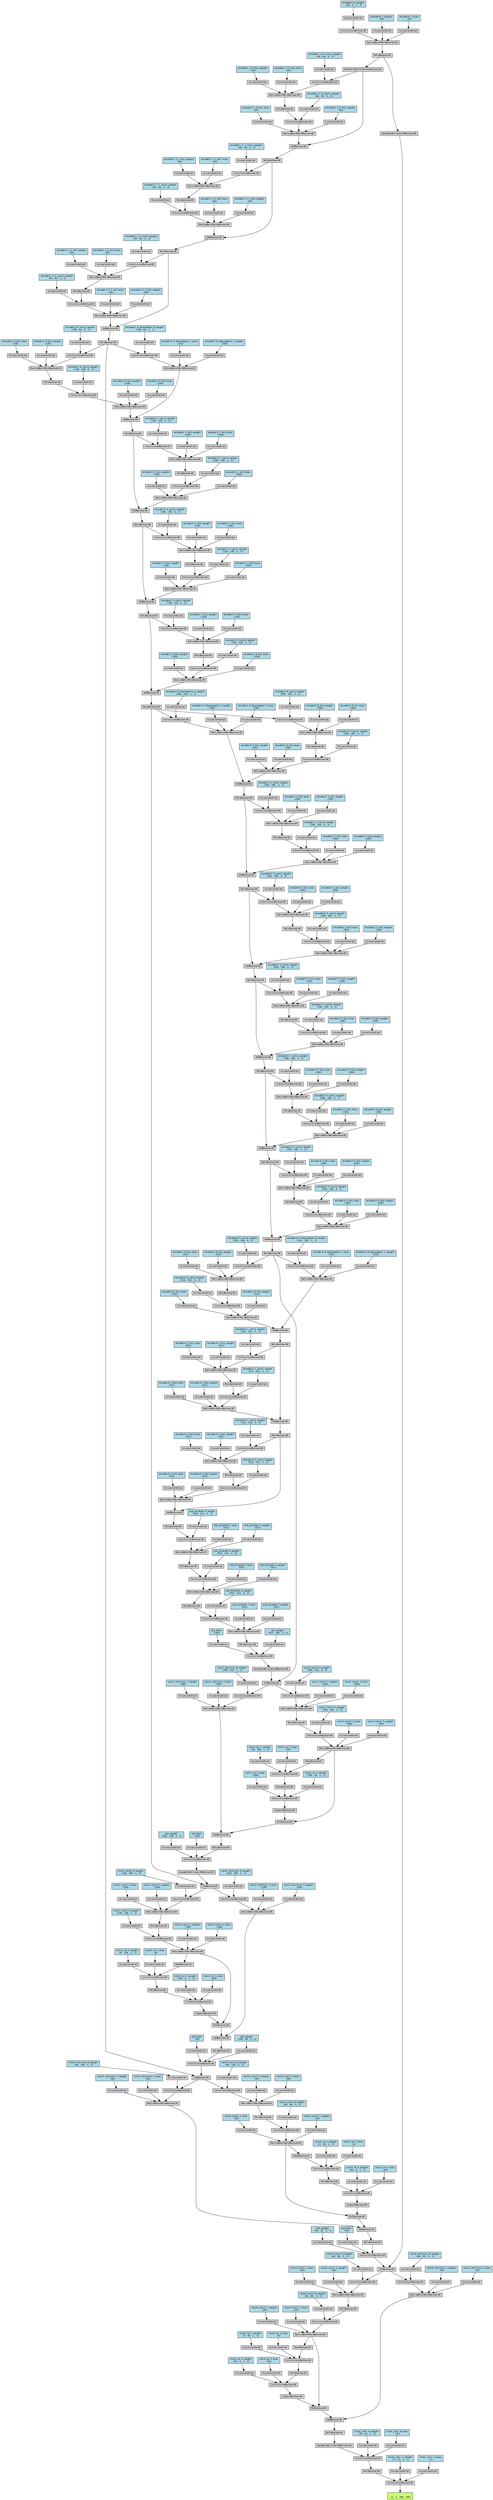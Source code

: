 digraph {
	graph [size="174.75,174.75"]
	node [align=left fontname=monospace fontsize=10 height=0.2 ranksep=0.1 shape=box style=filled]
	1708031336160 [label="
 (1, 1, 200, 200)" fillcolor=darkolivegreen1]
	1708031319616 [label=ConvolutionBackward0]
	1708031319136 -> 1708031319616
	1708031319136 [label=ReluBackward0]
	1708031319184 -> 1708031319136
	1708031319184 [label=ConvolutionBackward0]
	1708031318560 -> 1708031319184
	1708031318560 [label=UpsampleBilinear2DBackward0]
	1708031318272 -> 1708031318560
	1708031318272 [label=ReluBackward0]
	1708031318080 -> 1708031318272
	1708031318080 [label=AddBackward0]
	1708031317888 -> 1708031318080
	1708031317888 [label=MulBackward0]
	1708031317552 -> 1708031317888
	1708031317552 [label=NativeBatchNormBackward0]
	1708031317408 -> 1708031317552
	1708031317408 [label=ConvolutionBackward0]
	1708031317024 -> 1708031317408
	1708031317024 [label=ReluBackward0]
	1708031316688 -> 1708031317024
	1708031316688 [label=NativeBatchNormBackward0]
	1708031316592 -> 1708031316688
	1708031316592 [label=ConvolutionBackward0]
	1708031316208 -> 1708031316592
	1708031316208 [label=CatBackward0]
	1708031315968 -> 1708031316208
	1708031315968 [label=ConvolutionBackward0]
	1708031315728 -> 1708031315968
	1708031315728 [label=ReluBackward0]
	1708031315344 -> 1708031315728
	1708031315344 [label=AddBackward0]
	1708031315152 -> 1708031315344
	1708031315152 [label=MulBackward0]
	1708031314912 -> 1708031315152
	1708031314912 [label=NativeBatchNormBackward0]
	1708031314672 -> 1708031314912
	1708031314672 [label=ConvolutionBackward0]
	1708031314288 -> 1708031314672
	1708031314288 [label=ReluBackward0]
	1708031314048 -> 1708031314288
	1708031314048 [label=NativeBatchNormBackward0]
	1708031313952 -> 1708031314048
	1708031313952 [label=ConvolutionBackward0]
	1708031313568 -> 1708031313952
	1708031313568 [label=CatBackward0]
	1708031313232 -> 1708031313568
	1708031313232 [label=ConvolutionBackward0]
	1708031312992 -> 1708031313232
	1708031312992 [label=ReluBackward0]
	1708031312272 -> 1708031312992
	1708031312272 [label=AddBackward0]
	1708031132816 -> 1708031312272
	1708031132816 [label=MulBackward0]
	1708031133056 -> 1708031132816
	1708031133056 [label=NativeBatchNormBackward0]
	1708031135456 -> 1708031133056
	1708031135456 [label=ConvolutionBackward0]
	1708031135264 -> 1708031135456
	1708031135264 [label=ReluBackward0]
	1708031147648 -> 1708031135264
	1708031147648 [label=NativeBatchNormBackward0]
	1708031147072 -> 1708031147648
	1708031147072 [label=ConvolutionBackward0]
	1708031146112 -> 1708031147072
	1708031146112 [label=CatBackward0]
	1708031144768 -> 1708031146112
	1708031144768 [label=UpsampleBilinear2DBackward0]
	1708031144096 -> 1708031144768
	1708031144096 [label=ConvolutionBackward0]
	1708031143520 -> 1708031144096
	1708031143520 [label=ReluBackward0]
	1708031142224 -> 1708031143520
	1708031142224 [label=AddBackward0]
	1708031141600 -> 1708031142224
	1708031141600 [label=MulBackward0]
	1708031140784 -> 1708031141600
	1708031140784 [label=NativeBatchNormBackward0]
	1708031140304 -> 1708031140784
	1708031140304 [label=ConvolutionBackward0]
	1708031139488 -> 1708031140304
	1708031139488 [label=ReluBackward0]
	1708031139152 -> 1708031139488
	1708031139152 [label=NativeBatchNormBackward0]
	1708031138816 -> 1708031139152
	1708031138816 [label=ConvolutionBackward0]
	1708031138192 -> 1708031138816
	1708031138192 [label=CatBackward0]
	1708031137616 -> 1708031138192
	1708031137616 [label=UpsampleBilinear2DBackward0]
	1708031136368 -> 1708031137616
	1708031136368 [label=ConvolutionBackward0]
	1708031135168 -> 1708031136368
	1708031135168 [label=ReluBackward0]
	1708031134352 -> 1708031135168
	1708031134352 [label=NativeBatchNormBackward0]
	1708031133152 -> 1708031134352
	1708031133152 [label=ConvolutionBackward0]
	1708031136032 -> 1708031133152
	1708031136032 [label=ReluBackward0]
	1708031405472 -> 1708031136032
	1708031405472 [label=NativeBatchNormBackward0]
	1708031405328 -> 1708031405472
	1708031405328 [label=ConvolutionBackward0]
	1708031404944 -> 1708031405328
	1708031404944 [label=ReluBackward0]
	1708031404704 -> 1708031404944
	1708031404704 [label=NativeBatchNormBackward0]
	1708031404512 -> 1708031404704
	1708031404512 [label=ConvolutionBackward0]
	1708031404128 -> 1708031404512
	1708031404128 [label=ReluBackward0]
	1708031403888 -> 1708031404128
	1708031403888 [label=AddBackward0]
	1708031403840 -> 1708031403888
	1708031403840 [label=NativeBatchNormBackward0]
	1708031403408 -> 1708031403840
	1708031403408 [label=ConvolutionBackward0]
	1708031403024 -> 1708031403408
	1708031403024 [label=ReluBackward0]
	1708031402880 -> 1708031403024
	1708031402880 [label=NativeBatchNormBackward0]
	1708031402688 -> 1708031402880
	1708031402688 [label=ConvolutionBackward0]
	1708031403744 -> 1708031402688
	1708031403744 [label=ReluBackward0]
	1708031402112 -> 1708031403744
	1708031402112 [label=AddBackward0]
	1708031402016 -> 1708031402112
	1708031402016 [label=NativeBatchNormBackward0]
	1708031401680 -> 1708031402016
	1708031401680 [label=ConvolutionBackward0]
	1708031401296 -> 1708031401680
	1708031401296 [label=ReluBackward0]
	1708031401152 -> 1708031401296
	1708031401152 [label=NativeBatchNormBackward0]
	1708031400960 -> 1708031401152
	1708031400960 [label=ConvolutionBackward0]
	1708031402064 -> 1708031400960
	1708031402064 [label=ReluBackward0]
	1708031400384 -> 1708031402064
	1708031400384 [label=AddBackward0]
	1708031400288 -> 1708031400384
	1708031400288 [label=NativeBatchNormBackward0]
	1708031399952 -> 1708031400288
	1708031399952 [label=ConvolutionBackward0]
	1708031399568 -> 1708031399952
	1708031399568 [label=ReluBackward0]
	1708031399424 -> 1708031399568
	1708031399424 [label=NativeBatchNormBackward0]
	1708031399232 -> 1708031399424
	1708031399232 [label=ConvolutionBackward0]
	1708031137712 -> 1708031399232
	1708031137712 [label=ReluBackward0]
	1708031398656 -> 1708031137712
	1708031398656 [label=AddBackward0]
	1708031398560 -> 1708031398656
	1708031398560 [label=NativeBatchNormBackward0]
	1708031398224 -> 1708031398560
	1708031398224 [label=ConvolutionBackward0]
	1708031397840 -> 1708031398224
	1708031397840 [label=ReluBackward0]
	1708031397696 -> 1708031397840
	1708031397696 [label=NativeBatchNormBackward0]
	1708031397504 -> 1708031397696
	1708031397504 [label=ConvolutionBackward0]
	1708031398608 -> 1708031397504
	1708031398608 [label=ReluBackward0]
	1708031396928 -> 1708031398608
	1708031396928 [label=AddBackward0]
	1708031396832 -> 1708031396928
	1708031396832 [label=NativeBatchNormBackward0]
	1708031396496 -> 1708031396832
	1708031396496 [label=ConvolutionBackward0]
	1708031396112 -> 1708031396496
	1708031396112 [label=ReluBackward0]
	1708031395968 -> 1708031396112
	1708031395968 [label=NativeBatchNormBackward0]
	1708031395776 -> 1708031395968
	1708031395776 [label=ConvolutionBackward0]
	1708031396880 -> 1708031395776
	1708031396880 [label=ReluBackward0]
	1708031395200 -> 1708031396880
	1708031395200 [label=AddBackward0]
	1708031395104 -> 1708031395200
	1708031395104 [label=NativeBatchNormBackward0]
	1708031394768 -> 1708031395104
	1708031394768 [label=ConvolutionBackward0]
	1708031394384 -> 1708031394768
	1708031394384 [label=ReluBackward0]
	1708031394240 -> 1708031394384
	1708031394240 [label=NativeBatchNormBackward0]
	1708031394048 -> 1708031394240
	1708031394048 [label=ConvolutionBackward0]
	1708031395152 -> 1708031394048
	1708031395152 [label=ReluBackward0]
	1708031405904 -> 1708031395152
	1708031405904 [label=AddBackward0]
	1708031406000 -> 1708031405904
	1708031406000 [label=NativeBatchNormBackward0]
	1708031406144 -> 1708031406000
	1708031406144 [label=ConvolutionBackward0]
	1708031406336 -> 1708031406144
	1708031406336 [label=ReluBackward0]
	1708031406480 -> 1708031406336
	1708031406480 [label=NativeBatchNormBackward0]
	1708031406576 -> 1708031406480
	1708031406576 [label=ConvolutionBackward0]
	1708031405952 -> 1708031406576
	1708031405952 [label=ReluBackward0]
	1708031406864 -> 1708031405952
	1708031406864 [label=AddBackward0]
	1708031406960 -> 1708031406864
	1708031406960 [label=NativeBatchNormBackward0]
	1708031407104 -> 1708031406960
	1708031407104 [label=ConvolutionBackward0]
	1708031407296 -> 1708031407104
	1708031407296 [label=ReluBackward0]
	1708031407440 -> 1708031407296
	1708031407440 [label=NativeBatchNormBackward0]
	1708031407536 -> 1708031407440
	1708031407536 [label=ConvolutionBackward0]
	1708031406912 -> 1708031407536
	1708031406912 [label=ReluBackward0]
	1708031407824 -> 1708031406912
	1708031407824 [label=AddBackward0]
	1708031407920 -> 1708031407824
	1708031407920 [label=NativeBatchNormBackward0]
	1708031408064 -> 1708031407920
	1708031408064 [label=ConvolutionBackward0]
	1708031408256 -> 1708031408064
	1708031408256 [label=ReluBackward0]
	1708031408400 -> 1708031408256
	1708031408400 [label=NativeBatchNormBackward0]
	1708031408496 -> 1708031408400
	1708031408496 [label=ConvolutionBackward0]
	1708031145392 -> 1708031408496
	1708031145392 [label=ReluBackward0]
	1708031408784 -> 1708031145392
	1708031408784 [label=AddBackward0]
	1708031408880 -> 1708031408784
	1708031408880 [label=NativeBatchNormBackward0]
	1708031409024 -> 1708031408880
	1708031409024 [label=ConvolutionBackward0]
	1708031409216 -> 1708031409024
	1708031409216 [label=ReluBackward0]
	1708031409360 -> 1708031409216
	1708031409360 [label=NativeBatchNormBackward0]
	1708031409456 -> 1708031409360
	1708031409456 [label=ConvolutionBackward0]
	1708031408832 -> 1708031409456
	1708031408832 [label=ReluBackward0]
	1708031409744 -> 1708031408832
	1708031409744 [label=AddBackward0]
	1708031409840 -> 1708031409744
	1708031409840 [label=NativeBatchNormBackward0]
	1708031409984 -> 1708031409840
	1708031409984 [label=ConvolutionBackward0]
	1708031410128 -> 1708031409984
	1708031410128 [label=ReluBackward0]
	1708033818832 -> 1708031410128
	1708033818832 [label=NativeBatchNormBackward0]
	1708033818928 -> 1708033818832
	1708033818928 [label=ConvolutionBackward0]
	1708031409792 -> 1708033818928
	1708031409792 [label=ReluBackward0]
	1708031135600 -> 1708031409792
	1708031135600 [label=AddBackward0]
	1708033819024 -> 1708031135600
	1708033819024 [label=NativeBatchNormBackward0]
	1708033819360 -> 1708033819024
	1708033819360 [label=ConvolutionBackward0]
	1708033819552 -> 1708033819360
	1708033819552 [label=ReluBackward0]
	1708033819696 -> 1708033819552
	1708033819696 [label=NativeBatchNormBackward0]
	1708033819792 -> 1708033819696
	1708033819792 [label=ConvolutionBackward0]
	1708033819168 -> 1708033819792
	1708033819168 [label=ReluBackward0]
	1708033820080 -> 1708033819168
	1708033820080 [label=AddBackward0]
	1708033820176 -> 1708033820080
	1708033820176 [label=NativeBatchNormBackward0]
	1708033820320 -> 1708033820176
	1708033820320 [label=ConvolutionBackward0]
	1708033820512 -> 1708033820320
	1708033820512 [label=ReluBackward0]
	1708033820656 -> 1708033820512
	1708033820656 [label=NativeBatchNormBackward0]
	1708033820752 -> 1708033820656
	1708033820752 [label=ConvolutionBackward0]
	1708031313376 -> 1708033820752
	1708031313376 [label=ReluBackward0]
	1708033821040 -> 1708031313376
	1708033821040 [label=AddBackward0]
	1708033821136 -> 1708033821040
	1708033821136 [label=NativeBatchNormBackward0]
	1708033821280 -> 1708033821136
	1708033821280 [label=ConvolutionBackward0]
	1708033821472 -> 1708033821280
	1708033821472 [label=ReluBackward0]
	1708033821616 -> 1708033821472
	1708033821616 [label=NativeBatchNormBackward0]
	1708033821712 -> 1708033821616
	1708033821712 [label=ConvolutionBackward0]
	1708033821088 -> 1708033821712
	1708033821088 [label=ReluBackward0]
	1708033822000 -> 1708033821088
	1708033822000 [label=AddBackward0]
	1708033822096 -> 1708033822000
	1708033822096 [label=NativeBatchNormBackward0]
	1708033822240 -> 1708033822096
	1708033822240 [label=ConvolutionBackward0]
	1708033822432 -> 1708033822240
	1708033822432 [label=ReluBackward0]
	1708033822576 -> 1708033822432
	1708033822576 [label=NativeBatchNormBackward0]
	1708033822672 -> 1708033822576
	1708033822672 [label=ConvolutionBackward0]
	1708033822048 -> 1708033822672
	1708033822048 [label=ReluBackward0]
	1708033822960 -> 1708033822048
	1708033822960 [label=AddBackward0]
	1708033823056 -> 1708033822960
	1708033823056 [label=NativeBatchNormBackward0]
	1708033823200 -> 1708033823056
	1708033823200 [label=ConvolutionBackward0]
	1708033823392 -> 1708033823200
	1708033823392 [label=ReluBackward0]
	1708033823536 -> 1708033823392
	1708033823536 [label=NativeBatchNormBackward0]
	1708033823632 -> 1708033823536
	1708033823632 [label=ConvolutionBackward0]
	1708033823008 -> 1708033823632
	1708033823008 [label=MaxPool2DWithIndicesBackward0]
	1708033823920 -> 1708033823008
	1708033823920 [label=ReluBackward0]
	1708033824016 -> 1708033823920
	1708033824016 [label=NativeBatchNormBackward0]
	1708033824112 -> 1708033824016
	1708033824112 [label=ConvolutionBackward0]
	1708033824304 -> 1708033824112
	1708019251008 [label="encoder0.0.weight
 (64, 3, 7, 7)" fillcolor=lightblue]
	1708019251008 -> 1708033824304
	1708033824304 [label=AccumulateGrad]
	1708033824064 -> 1708033824016
	1707991918496 [label="encoder0.1.weight
 (64)" fillcolor=lightblue]
	1707991918496 -> 1708033824064
	1708033824064 [label=AccumulateGrad]
	1708033823728 -> 1708033824016
	1707894488128 [label="encoder0.1.bias
 (64)" fillcolor=lightblue]
	1707894488128 -> 1708033823728
	1708033823728 [label=AccumulateGrad]
	1708033823824 -> 1708033823632
	1707894487488 [label="encoder1.1.0.conv1.weight
 (64, 64, 3, 3)" fillcolor=lightblue]
	1707894487488 -> 1708033823824
	1708033823824 [label=AccumulateGrad]
	1708033823584 -> 1708033823536
	1707894487568 [label="encoder1.1.0.bn1.weight
 (64)" fillcolor=lightblue]
	1707894487568 -> 1708033823584
	1708033823584 [label=AccumulateGrad]
	1708033823440 -> 1708033823536
	1707894487408 [label="encoder1.1.0.bn1.bias
 (64)" fillcolor=lightblue]
	1707894487408 -> 1708033823440
	1708033823440 [label=AccumulateGrad]
	1708033823344 -> 1708033823200
	1707894486928 [label="encoder1.1.0.conv2.weight
 (64, 64, 3, 3)" fillcolor=lightblue]
	1707894486928 -> 1708033823344
	1708033823344 [label=AccumulateGrad]
	1708033823152 -> 1708033823056
	1707894487008 [label="encoder1.1.0.bn2.weight
 (64)" fillcolor=lightblue]
	1707894487008 -> 1708033823152
	1708033823152 [label=AccumulateGrad]
	1708033823104 -> 1708033823056
	1707894486848 [label="encoder1.1.0.bn2.bias
 (64)" fillcolor=lightblue]
	1707894486848 -> 1708033823104
	1708033823104 [label=AccumulateGrad]
	1708033823008 -> 1708033822960
	1708033822864 -> 1708033822672
	1707944039568 [label="encoder1.1.1.conv1.weight
 (64, 64, 3, 3)" fillcolor=lightblue]
	1707944039568 -> 1708033822864
	1708033822864 [label=AccumulateGrad]
	1708033822624 -> 1708033822576
	1707944039488 [label="encoder1.1.1.bn1.weight
 (64)" fillcolor=lightblue]
	1707944039488 -> 1708033822624
	1708033822624 [label=AccumulateGrad]
	1708033822480 -> 1708033822576
	1707944038768 [label="encoder1.1.1.bn1.bias
 (64)" fillcolor=lightblue]
	1707944038768 -> 1708033822480
	1708033822480 [label=AccumulateGrad]
	1708033822384 -> 1708033822240
	1707894487808 [label="encoder1.1.1.conv2.weight
 (64, 64, 3, 3)" fillcolor=lightblue]
	1707894487808 -> 1708033822384
	1708033822384 [label=AccumulateGrad]
	1708033822192 -> 1708033822096
	1708030695024 [label="encoder1.1.1.bn2.weight
 (64)" fillcolor=lightblue]
	1708030695024 -> 1708033822192
	1708033822192 [label=AccumulateGrad]
	1708033822144 -> 1708033822096
	1707894486608 [label="encoder1.1.1.bn2.bias
 (64)" fillcolor=lightblue]
	1707894486608 -> 1708033822144
	1708033822144 [label=AccumulateGrad]
	1708033822048 -> 1708033822000
	1708033821904 -> 1708033821712
	1707894486048 [label="encoder1.1.2.conv1.weight
 (64, 64, 3, 3)" fillcolor=lightblue]
	1707894486048 -> 1708033821904
	1708033821904 [label=AccumulateGrad]
	1708033821664 -> 1708033821616
	1707894486128 [label="encoder1.1.2.bn1.weight
 (64)" fillcolor=lightblue]
	1707894486128 -> 1708033821664
	1708033821664 [label=AccumulateGrad]
	1708033821520 -> 1708033821616
	1707894475808 [label="encoder1.1.2.bn1.bias
 (64)" fillcolor=lightblue]
	1707894475808 -> 1708033821520
	1708033821520 [label=AccumulateGrad]
	1708033821424 -> 1708033821280
	1707894485168 [label="encoder1.1.2.conv2.weight
 (64, 64, 3, 3)" fillcolor=lightblue]
	1707894485168 -> 1708033821424
	1708033821424 [label=AccumulateGrad]
	1708033821232 -> 1708033821136
	1707894485248 [label="encoder1.1.2.bn2.weight
 (64)" fillcolor=lightblue]
	1707894485248 -> 1708033821232
	1708033821232 [label=AccumulateGrad]
	1708033821184 -> 1708033821136
	1707894485088 [label="encoder1.1.2.bn2.bias
 (64)" fillcolor=lightblue]
	1707894485088 -> 1708033821184
	1708033821184 [label=AccumulateGrad]
	1708033821088 -> 1708033821040
	1708033820944 -> 1708033820752
	1707894522800 [label="encoder2.0.conv1.weight
 (128, 64, 3, 3)" fillcolor=lightblue]
	1707894522800 -> 1708033820944
	1708033820944 [label=AccumulateGrad]
	1708033820704 -> 1708033820656
	1707894481728 [label="encoder2.0.bn1.weight
 (128)" fillcolor=lightblue]
	1707894481728 -> 1708033820704
	1708033820704 [label=AccumulateGrad]
	1708033820560 -> 1708033820656
	1707894522720 [label="encoder2.0.bn1.bias
 (128)" fillcolor=lightblue]
	1707894522720 -> 1708033820560
	1708033820560 [label=AccumulateGrad]
	1708033820464 -> 1708033820320
	1707894522640 [label="encoder2.0.conv2.weight
 (128, 128, 3, 3)" fillcolor=lightblue]
	1707894522640 -> 1708033820464
	1708033820464 [label=AccumulateGrad]
	1708033820272 -> 1708033820176
	1707894528880 [label="encoder2.0.bn2.weight
 (128)" fillcolor=lightblue]
	1707894528880 -> 1708033820272
	1708033820272 [label=AccumulateGrad]
	1708033820224 -> 1708033820176
	1707894522560 [label="encoder2.0.bn2.bias
 (128)" fillcolor=lightblue]
	1707894522560 -> 1708033820224
	1708033820224 [label=AccumulateGrad]
	1708033820128 -> 1708033820080
	1708033820128 [label=NativeBatchNormBackward0]
	1708033820896 -> 1708033820128
	1708033820896 [label=ConvolutionBackward0]
	1708031313376 -> 1708033820896
	1708033820848 -> 1708033820896
	1707894484768 [label="encoder2.0.downsample.0.weight
 (128, 64, 1, 1)" fillcolor=lightblue]
	1707894484768 -> 1708033820848
	1708033820848 [label=AccumulateGrad]
	1708033820416 -> 1708033820128
	1707894484688 [label="encoder2.0.downsample.1.weight
 (128)" fillcolor=lightblue]
	1707894484688 -> 1708033820416
	1708033820416 [label=AccumulateGrad]
	1708033820368 -> 1708033820128
	1707894475408 [label="encoder2.0.downsample.1.bias
 (128)" fillcolor=lightblue]
	1707894475408 -> 1708033820368
	1708033820368 [label=AccumulateGrad]
	1708033819984 -> 1708033819792
	1707894522400 [label="encoder2.1.conv1.weight
 (128, 128, 3, 3)" fillcolor=lightblue]
	1707894522400 -> 1708033819984
	1708033819984 [label=AccumulateGrad]
	1708033819744 -> 1708033819696
	1707894522480 [label="encoder2.1.bn1.weight
 (128)" fillcolor=lightblue]
	1707894522480 -> 1708033819744
	1708033819744 [label=AccumulateGrad]
	1708033819600 -> 1708033819696
	1707894535520 [label="encoder2.1.bn1.bias
 (128)" fillcolor=lightblue]
	1707894535520 -> 1708033819600
	1708033819600 [label=AccumulateGrad]
	1708033819504 -> 1708033819360
	1707894535360 [label="encoder2.1.conv2.weight
 (128, 128, 3, 3)" fillcolor=lightblue]
	1707894535360 -> 1708033819504
	1708033819504 [label=AccumulateGrad]
	1708033819312 -> 1708033819024
	1707894522240 [label="encoder2.1.bn2.weight
 (128)" fillcolor=lightblue]
	1707894522240 -> 1708033819312
	1708033819312 [label=AccumulateGrad]
	1708033819264 -> 1708033819024
	1707894535280 [label="encoder2.1.bn2.bias
 (128)" fillcolor=lightblue]
	1707894535280 -> 1708033819264
	1708033819264 [label=AccumulateGrad]
	1708033819168 -> 1708031135600
	1708033819120 -> 1708033818928
	1707894528320 [label="encoder2.2.conv1.weight
 (128, 128, 3, 3)" fillcolor=lightblue]
	1707894528320 -> 1708033819120
	1708033819120 [label=AccumulateGrad]
	1708033818880 -> 1708033818832
	1707894535120 [label="encoder2.2.bn1.weight
 (128)" fillcolor=lightblue]
	1707894535120 -> 1708033818880
	1708033818880 [label=AccumulateGrad]
	1708033818736 -> 1708033818832
	1707894528240 [label="encoder2.2.bn1.bias
 (128)" fillcolor=lightblue]
	1707894528240 -> 1708033818736
	1708033818736 [label=AccumulateGrad]
	1708031410080 -> 1708031409984
	1707894534880 [label="encoder2.2.conv2.weight
 (128, 128, 3, 3)" fillcolor=lightblue]
	1707894534880 -> 1708031410080
	1708031410080 [label=AccumulateGrad]
	1708031409936 -> 1708031409840
	1707894528080 [label="encoder2.2.bn2.weight
 (128)" fillcolor=lightblue]
	1707894528080 -> 1708031409936
	1708031409936 [label=AccumulateGrad]
	1708031409888 -> 1708031409840
	1707894534800 [label="encoder2.2.bn2.bias
 (128)" fillcolor=lightblue]
	1707894534800 -> 1708031409888
	1708031409888 [label=AccumulateGrad]
	1708031409792 -> 1708031409744
	1708031409648 -> 1708031409456
	1707894534720 [label="encoder2.3.conv1.weight
 (128, 128, 3, 3)" fillcolor=lightblue]
	1707894534720 -> 1708031409648
	1708031409648 [label=AccumulateGrad]
	1708031409408 -> 1708031409360
	1707894527920 [label="encoder2.3.bn1.weight
 (128)" fillcolor=lightblue]
	1707894527920 -> 1708031409408
	1708031409408 [label=AccumulateGrad]
	1708031409264 -> 1708031409360
	1707894534640 [label="encoder2.3.bn1.bias
 (128)" fillcolor=lightblue]
	1707894534640 -> 1708031409264
	1708031409264 [label=AccumulateGrad]
	1708031409168 -> 1708031409024
	1707894534240 [label="encoder2.3.conv2.weight
 (128, 128, 3, 3)" fillcolor=lightblue]
	1707894534240 -> 1708031409168
	1708031409168 [label=AccumulateGrad]
	1708031408976 -> 1708031408880
	1707894527440 [label="encoder2.3.bn2.weight
 (128)" fillcolor=lightblue]
	1707894527440 -> 1708031408976
	1708031408976 [label=AccumulateGrad]
	1708031408928 -> 1708031408880
	1707894534160 [label="encoder2.3.bn2.bias
 (128)" fillcolor=lightblue]
	1707894534160 -> 1708031408928
	1708031408928 [label=AccumulateGrad]
	1708031408832 -> 1708031408784
	1708031408688 -> 1708031408496
	1707894533520 [label="encoder3.0.conv1.weight
 (256, 128, 3, 3)" fillcolor=lightblue]
	1707894533520 -> 1708031408688
	1708031408688 [label=AccumulateGrad]
	1708031408448 -> 1708031408400
	1707894533600 [label="encoder3.0.bn1.weight
 (256)" fillcolor=lightblue]
	1707894533600 -> 1708031408448
	1708031408448 [label=AccumulateGrad]
	1708031408304 -> 1708031408400
	1707894526720 [label="encoder3.0.bn1.bias
 (256)" fillcolor=lightblue]
	1707894526720 -> 1708031408304
	1708031408304 [label=AccumulateGrad]
	1708031408208 -> 1708031408064
	1707894533200 [label="encoder3.0.conv2.weight
 (256, 256, 3, 3)" fillcolor=lightblue]
	1707894533200 -> 1708031408208
	1708031408208 [label=AccumulateGrad]
	1708031408016 -> 1708031407920
	1707894533280 [label="encoder3.0.bn2.weight
 (256)" fillcolor=lightblue]
	1707894533280 -> 1708031408016
	1708031408016 [label=AccumulateGrad]
	1708031407968 -> 1708031407920
	1707894526400 [label="encoder3.0.bn2.bias
 (256)" fillcolor=lightblue]
	1707894526400 -> 1708031407968
	1708031407968 [label=AccumulateGrad]
	1708031407872 -> 1708031407824
	1708031407872 [label=NativeBatchNormBackward0]
	1708031408640 -> 1708031407872
	1708031408640 [label=ConvolutionBackward0]
	1708031145392 -> 1708031408640
	1708031408592 -> 1708031408640
	1707894527120 [label="encoder3.0.downsample.0.weight
 (256, 128, 1, 1)" fillcolor=lightblue]
	1707894527120 -> 1708031408592
	1708031408592 [label=AccumulateGrad]
	1708031408160 -> 1708031407872
	1707894533920 [label="encoder3.0.downsample.1.weight
 (256)" fillcolor=lightblue]
	1707894533920 -> 1708031408160
	1708031408160 [label=AccumulateGrad]
	1708031408112 -> 1708031407872
	1707894533840 [label="encoder3.0.downsample.1.bias
 (256)" fillcolor=lightblue]
	1707894533840 -> 1708031408112
	1708031408112 [label=AccumulateGrad]
	1708031407728 -> 1708031407536
	1707894532960 [label="encoder3.1.conv1.weight
 (256, 256, 3, 3)" fillcolor=lightblue]
	1707894532960 -> 1708031407728
	1708031407728 [label=AccumulateGrad]
	1708031407488 -> 1708031407440
	1707894526160 [label="encoder3.1.bn1.weight
 (256)" fillcolor=lightblue]
	1707894526160 -> 1708031407488
	1708031407488 [label=AccumulateGrad]
	1708031407344 -> 1708031407440
	1707894532880 [label="encoder3.1.bn1.bias
 (256)" fillcolor=lightblue]
	1707894532880 -> 1708031407344
	1708031407344 [label=AccumulateGrad]
	1708031407248 -> 1708031407104
	1707894532640 [label="encoder3.1.conv2.weight
 (256, 256, 3, 3)" fillcolor=lightblue]
	1707894532640 -> 1708031407248
	1708031407248 [label=AccumulateGrad]
	1708031407056 -> 1708031406960
	1707894525840 [label="encoder3.1.bn2.weight
 (256)" fillcolor=lightblue]
	1707894525840 -> 1708031407056
	1708031407056 [label=AccumulateGrad]
	1708031407008 -> 1708031406960
	1707894525760 [label="encoder3.1.bn2.bias
 (256)" fillcolor=lightblue]
	1707894525760 -> 1708031407008
	1708031407008 [label=AccumulateGrad]
	1708031406912 -> 1708031406864
	1708031406768 -> 1708031406576
	1707894532160 [label="encoder3.2.conv1.weight
 (256, 256, 3, 3)" fillcolor=lightblue]
	1707894532160 -> 1708031406768
	1708031406768 [label=AccumulateGrad]
	1708031406528 -> 1708031406480
	1707894532240 [label="encoder3.2.bn1.weight
 (256)" fillcolor=lightblue]
	1707894532240 -> 1708031406528
	1708031406528 [label=AccumulateGrad]
	1708031406384 -> 1708031406480
	1707894525600 [label="encoder3.2.bn1.bias
 (256)" fillcolor=lightblue]
	1707894525600 -> 1708031406384
	1708031406384 [label=AccumulateGrad]
	1708031406288 -> 1708031406144
	1707894532000 [label="encoder3.2.conv2.weight
 (256, 256, 3, 3)" fillcolor=lightblue]
	1707894532000 -> 1708031406288
	1708031406288 [label=AccumulateGrad]
	1708031406096 -> 1708031406000
	1707894532080 [label="encoder3.2.bn2.weight
 (256)" fillcolor=lightblue]
	1707894532080 -> 1708031406096
	1708031406096 [label=AccumulateGrad]
	1708031406048 -> 1708031406000
	1707894525120 [label="encoder3.2.bn2.bias
 (256)" fillcolor=lightblue]
	1707894525120 -> 1708031406048
	1708031406048 [label=AccumulateGrad]
	1708031405952 -> 1708031405904
	1708031405808 -> 1708031394048
	1707894531680 [label="encoder3.3.conv1.weight
 (256, 256, 3, 3)" fillcolor=lightblue]
	1707894531680 -> 1708031405808
	1708031405808 [label=AccumulateGrad]
	1708031394096 -> 1708031394240
	1707894531760 [label="encoder3.3.bn1.weight
 (256)" fillcolor=lightblue]
	1707894531760 -> 1708031394096
	1708031394096 [label=AccumulateGrad]
	1708031394336 -> 1708031394240
	1707894524640 [label="encoder3.3.bn1.bias
 (256)" fillcolor=lightblue]
	1707894524640 -> 1708031394336
	1708031394336 [label=AccumulateGrad]
	1708031394528 -> 1708031394768
	1707894531200 [label="encoder3.3.conv2.weight
 (256, 256, 3, 3)" fillcolor=lightblue]
	1707894531200 -> 1708031394528
	1708031394528 [label=AccumulateGrad]
	1708031394912 -> 1708031395104
	1707894531280 [label="encoder3.3.bn2.weight
 (256)" fillcolor=lightblue]
	1707894531280 -> 1708031394912
	1708031394912 [label=AccumulateGrad]
	1708031394960 -> 1708031395104
	1707894524320 [label="encoder3.3.bn2.bias
 (256)" fillcolor=lightblue]
	1707894524320 -> 1708031394960
	1708031394960 [label=AccumulateGrad]
	1708031395152 -> 1708031395200
	1708031395392 -> 1708031395776
	1707894530880 [label="encoder3.4.conv1.weight
 (256, 256, 3, 3)" fillcolor=lightblue]
	1707894530880 -> 1708031395392
	1708031395392 [label=AccumulateGrad]
	1708031395824 -> 1708031395968
	1707894530960 [label="encoder3.4.bn1.weight
 (256)" fillcolor=lightblue]
	1707894530960 -> 1708031395824
	1708031395824 [label=AccumulateGrad]
	1708031396064 -> 1708031395968
	1707894524000 [label="encoder3.4.bn1.bias
 (256)" fillcolor=lightblue]
	1707894524000 -> 1708031396064
	1708031396064 [label=AccumulateGrad]
	1708031396256 -> 1708031396496
	1707894530560 [label="encoder3.4.conv2.weight
 (256, 256, 3, 3)" fillcolor=lightblue]
	1707894530560 -> 1708031396256
	1708031396256 [label=AccumulateGrad]
	1708031396640 -> 1708031396832
	1707894530640 [label="encoder3.4.bn2.weight
 (256)" fillcolor=lightblue]
	1707894530640 -> 1708031396640
	1708031396640 [label=AccumulateGrad]
	1708031396688 -> 1708031396832
	1707894524800 [label="encoder3.4.bn2.bias
 (256)" fillcolor=lightblue]
	1707894524800 -> 1708031396688
	1708031396688 [label=AccumulateGrad]
	1708031396880 -> 1708031396928
	1708031397120 -> 1708031397504
	1707894522880 [label="encoder3.5.conv1.weight
 (256, 256, 3, 3)" fillcolor=lightblue]
	1707894522880 -> 1708031397120
	1708031397120 [label=AccumulateGrad]
	1708031397552 -> 1708031397696
	1707894522960 [label="encoder3.5.bn1.weight
 (256)" fillcolor=lightblue]
	1707894522960 -> 1708031397552
	1708031397552 [label=AccumulateGrad]
	1708031397792 -> 1708031397696
	1707894536000 [label="encoder3.5.bn1.bias
 (256)" fillcolor=lightblue]
	1707894536000 -> 1708031397792
	1708031397792 [label=AccumulateGrad]
	1708031397984 -> 1708031398224
	1708030844080 [label="encoder3.5.conv2.weight
 (256, 256, 3, 3)" fillcolor=lightblue]
	1708030844080 -> 1708031397984
	1708031397984 [label=AccumulateGrad]
	1708031398368 -> 1708031398560
	1708030844000 [label="encoder3.5.bn2.weight
 (256)" fillcolor=lightblue]
	1708030844000 -> 1708031398368
	1708031398368 [label=AccumulateGrad]
	1708031398416 -> 1708031398560
	1708030844160 [label="encoder3.5.bn2.bias
 (256)" fillcolor=lightblue]
	1708030844160 -> 1708031398416
	1708031398416 [label=AccumulateGrad]
	1708031398608 -> 1708031398656
	1708031398848 -> 1708031399232
	1708030845360 [label="encoder4.0.conv1.weight
 (512, 256, 3, 3)" fillcolor=lightblue]
	1708030845360 -> 1708031398848
	1708031398848 [label=AccumulateGrad]
	1708031399280 -> 1708031399424
	1708030845280 [label="encoder4.0.bn1.weight
 (512)" fillcolor=lightblue]
	1708030845280 -> 1708031399280
	1708031399280 [label=AccumulateGrad]
	1708031399520 -> 1708031399424
	1708030845440 [label="encoder4.0.bn1.bias
 (512)" fillcolor=lightblue]
	1708030845440 -> 1708031399520
	1708031399520 [label=AccumulateGrad]
	1708031399712 -> 1708031399952
	1708030846000 [label="encoder4.0.conv2.weight
 (512, 512, 3, 3)" fillcolor=lightblue]
	1708030846000 -> 1708031399712
	1708031399712 [label=AccumulateGrad]
	1708031400096 -> 1708031400288
	1708030845920 [label="encoder4.0.bn2.weight
 (512)" fillcolor=lightblue]
	1708030845920 -> 1708031400096
	1708031400096 [label=AccumulateGrad]
	1708031400144 -> 1708031400288
	1708030846080 [label="encoder4.0.bn2.bias
 (512)" fillcolor=lightblue]
	1708030846080 -> 1708031400144
	1708031400144 [label=AccumulateGrad]
	1708031400336 -> 1708031400384
	1708031400336 [label=NativeBatchNormBackward0]
	1708031398896 -> 1708031400336
	1708031398896 [label=ConvolutionBackward0]
	1708031137712 -> 1708031398896
	1708031399040 -> 1708031398896
	1708030844560 [label="encoder4.0.downsample.0.weight
 (512, 256, 1, 1)" fillcolor=lightblue]
	1708030844560 -> 1708031399040
	1708031399040 [label=AccumulateGrad]
	1708031399760 -> 1708031400336
	1708030844640 [label="encoder4.0.downsample.1.weight
 (512)" fillcolor=lightblue]
	1708030844640 -> 1708031399760
	1708031399760 [label=AccumulateGrad]
	1708031399904 -> 1708031400336
	1708030844720 [label="encoder4.0.downsample.1.bias
 (512)" fillcolor=lightblue]
	1708030844720 -> 1708031399904
	1708031399904 [label=AccumulateGrad]
	1708031400576 -> 1708031400960
	1708030846560 [label="encoder4.1.conv1.weight
 (512, 512, 3, 3)" fillcolor=lightblue]
	1708030846560 -> 1708031400576
	1708031400576 [label=AccumulateGrad]
	1708031401008 -> 1708031401152
	1708030846480 [label="encoder4.1.bn1.weight
 (512)" fillcolor=lightblue]
	1708030846480 -> 1708031401008
	1708031401008 [label=AccumulateGrad]
	1708031401248 -> 1708031401152
	1708030846640 [label="encoder4.1.bn1.bias
 (512)" fillcolor=lightblue]
	1708030846640 -> 1708031401248
	1708031401248 [label=AccumulateGrad]
	1708031401440 -> 1708031401680
	1708030847120 [label="encoder4.1.conv2.weight
 (512, 512, 3, 3)" fillcolor=lightblue]
	1708030847120 -> 1708031401440
	1708031401440 [label=AccumulateGrad]
	1708031401824 -> 1708031402016
	1708030847040 [label="encoder4.1.bn2.weight
 (512)" fillcolor=lightblue]
	1708030847040 -> 1708031401824
	1708031401824 [label=AccumulateGrad]
	1708031401872 -> 1708031402016
	1708030847200 [label="encoder4.1.bn2.bias
 (512)" fillcolor=lightblue]
	1708030847200 -> 1708031401872
	1708031401872 [label=AccumulateGrad]
	1708031402064 -> 1708031402112
	1708031402304 -> 1708031402688
	1708030847760 [label="encoder4.2.conv1.weight
 (512, 512, 3, 3)" fillcolor=lightblue]
	1708030847760 -> 1708031402304
	1708031402304 [label=AccumulateGrad]
	1708031402736 -> 1708031402880
	1708030847680 [label="encoder4.2.bn1.weight
 (512)" fillcolor=lightblue]
	1708030847680 -> 1708031402736
	1708031402736 [label=AccumulateGrad]
	1708031402976 -> 1708031402880
	1708030847840 [label="encoder4.2.bn1.bias
 (512)" fillcolor=lightblue]
	1708030847840 -> 1708031402976
	1708031402976 [label=AccumulateGrad]
	1708031403168 -> 1708031403408
	1708030848320 [label="encoder4.2.conv2.weight
 (512, 512, 3, 3)" fillcolor=lightblue]
	1708030848320 -> 1708031403168
	1708031403168 [label=AccumulateGrad]
	1708031403552 -> 1708031403840
	1708030848240 [label="encoder4.2.bn2.weight
 (512)" fillcolor=lightblue]
	1708030848240 -> 1708031403552
	1708031403552 [label=AccumulateGrad]
	1708031403600 -> 1708031403840
	1708030848400 [label="encoder4.2.bn2.bias
 (512)" fillcolor=lightblue]
	1708030848400 -> 1708031403600
	1708031403600 [label=AccumulateGrad]
	1708031403744 -> 1708031403888
	1708031404272 -> 1708031404512
	1708031278784 [label="mid_dilated.0.weight
 (512, 512, 3, 3)" fillcolor=lightblue]
	1708031278784 -> 1708031404272
	1708031404272 [label=AccumulateGrad]
	1708031404656 -> 1708031404704
	1708031278624 [label="mid_dilated.1.weight
 (512)" fillcolor=lightblue]
	1708031278624 -> 1708031404656
	1708031404656 [label=AccumulateGrad]
	1708031404800 -> 1708031404704
	1708031278704 [label="mid_dilated.1.bias
 (512)" fillcolor=lightblue]
	1708031278704 -> 1708031404800
	1708031404800 [label=AccumulateGrad]
	1708031404992 -> 1708031405328
	1708031277744 [label="mid_dilated.3.weight
 (512, 512, 3, 3)" fillcolor=lightblue]
	1708031277744 -> 1708031404992
	1708031404992 [label=AccumulateGrad]
	1708031405376 -> 1708031405472
	1708031277664 [label="mid_dilated.4.weight
 (512)" fillcolor=lightblue]
	1708031277664 -> 1708031405376
	1708031405376 [label=AccumulateGrad]
	1708031405520 -> 1708031405472
	1708031277344 [label="mid_dilated.4.bias
 (512)" fillcolor=lightblue]
	1708031277344 -> 1708031405520
	1708031405520 [label=AccumulateGrad]
	1708031135888 -> 1708031133152
	1708031276464 [label="mid_dilated.6.weight
 (512, 512, 3, 3)" fillcolor=lightblue]
	1708031276464 -> 1708031135888
	1708031135888 [label=AccumulateGrad]
	1708031132960 -> 1708031134352
	1708031276384 [label="mid_dilated.7.weight
 (512)" fillcolor=lightblue]
	1708031276384 -> 1708031132960
	1708031132960 [label=AccumulateGrad]
	1708031133440 -> 1708031134352
	1708031276544 [label="mid_dilated.7.bias
 (512)" fillcolor=lightblue]
	1708031276544 -> 1708031133440
	1708031133440 [label=AccumulateGrad]
	1708031136272 -> 1708031136368
	1708031275824 [label="up1.weight
 (512, 256, 2, 2)" fillcolor=lightblue]
	1708031275824 -> 1708031136272
	1708031136272 [label=AccumulateGrad]
	1708031137184 -> 1708031136368
	1708031275744 [label="up1.bias
 (256)" fillcolor=lightblue]
	1708031275744 -> 1708031137184
	1708031137184 [label=AccumulateGrad]
	1708031137712 -> 1708031138192
	1708031138384 -> 1708031138816
	1708031275344 [label="conv1.conv1.0.weight
 (256, 512, 3, 3)" fillcolor=lightblue]
	1708031275344 -> 1708031138384
	1708031138384 [label=AccumulateGrad]
	1708031139056 -> 1708031139152
	1708031275184 [label="conv1.conv1.1.weight
 (256)" fillcolor=lightblue]
	1708031275184 -> 1708031139056
	1708031139056 [label=AccumulateGrad]
	1708031139392 -> 1708031139152
	1708031275264 [label="conv1.conv1.1.bias
 (256)" fillcolor=lightblue]
	1708031275264 -> 1708031139392
	1708031139392 [label=AccumulateGrad]
	1708031139632 -> 1708031140304
	1708031274384 [label="conv1.conv2.0.weight
 (256, 256, 3, 3)" fillcolor=lightblue]
	1708031274384 -> 1708031139632
	1708031139632 [label=AccumulateGrad]
	1708031140448 -> 1708031140784
	1708031274544 [label="conv1.conv2.1.weight
 (256)" fillcolor=lightblue]
	1708031274544 -> 1708031140448
	1708031140448 [label=AccumulateGrad]
	1708031140640 -> 1708031140784
	1708031274144 [label="conv1.conv2.1.bias
 (256)" fillcolor=lightblue]
	1708031274144 -> 1708031140640
	1708031140640 [label=AccumulateGrad]
	1708031141168 -> 1708031141600
	1708031141168 [label=SigmoidBackward0]
	1708031405184 -> 1708031141168
	1708031405184 [label=ConvolutionBackward0]
	1708031404320 -> 1708031405184
	1708031404320 [label=ReluBackward0]
	1708031404080 -> 1708031404320
	1708031404080 [label=ConvolutionBackward0]
	1708031403216 -> 1708031404080
	1708031403216 [label=MeanBackward1]
	1708031140784 -> 1708031403216
	1708031403936 -> 1708031404080
	1708031273344 [label="conv1.se.1.weight
 (16, 256, 1, 1)" fillcolor=lightblue]
	1708031273344 -> 1708031403936
	1708031403936 [label=AccumulateGrad]
	1708031404752 -> 1708031404080
	1708031273184 [label="conv1.se.1.bias
 (16)" fillcolor=lightblue]
	1708031273184 -> 1708031404752
	1708031404752 [label=AccumulateGrad]
	1708031405568 -> 1708031405184
	1708031272944 [label="conv1.se.3.weight
 (256, 16, 1, 1)" fillcolor=lightblue]
	1708031272944 -> 1708031405568
	1708031405568 [label=AccumulateGrad]
	1708031405664 -> 1708031405184
	1708031272784 [label="conv1.se.3.bias
 (256)" fillcolor=lightblue]
	1708031272784 -> 1708031405664
	1708031405664 [label=AccumulateGrad]
	1708031141744 -> 1708031142224
	1708031141744 [label=NativeBatchNormBackward0]
	1708031403360 -> 1708031141744
	1708031403360 [label=ConvolutionBackward0]
	1708031138192 -> 1708031403360
	1708031402544 -> 1708031403360
	1708031272464 [label="conv1.shortcut.0.weight
 (256, 512, 1, 1)" fillcolor=lightblue]
	1708031272464 -> 1708031402544
	1708031402544 [label=AccumulateGrad]
	1708031404464 -> 1708031141744
	1708031272384 [label="conv1.shortcut.1.weight
 (256)" fillcolor=lightblue]
	1708031272384 -> 1708031404464
	1708031404464 [label=AccumulateGrad]
	1708031405136 -> 1708031141744
	1708031272544 [label="conv1.shortcut.1.bias
 (256)" fillcolor=lightblue]
	1708031272544 -> 1708031405136
	1708031405136 [label=AccumulateGrad]
	1708031143616 -> 1708031144096
	1708031271744 [label="up2.weight
 (256, 128, 2, 2)" fillcolor=lightblue]
	1708031271744 -> 1708031143616
	1708031143616 [label=AccumulateGrad]
	1708031144672 -> 1708031144096
	1708031271664 [label="up2.bias
 (128)" fillcolor=lightblue]
	1708031271664 -> 1708031144672
	1708031144672 [label=AccumulateGrad]
	1708031145392 -> 1708031146112
	1708031146208 -> 1708031147072
	1708031271184 [label="conv2.conv1.0.weight
 (128, 256, 3, 3)" fillcolor=lightblue]
	1708031271184 -> 1708031146208
	1708031146208 [label=AccumulateGrad]
	1708031147168 -> 1708031147648
	1708031271264 [label="conv2.conv1.1.weight
 (128)" fillcolor=lightblue]
	1708031271264 -> 1708031147168
	1708031147168 [label=AccumulateGrad]
	1708031135216 -> 1708031147648
	1708031270944 [label="conv2.conv1.1.bias
 (128)" fillcolor=lightblue]
	1708031270944 -> 1708031135216
	1708031135216 [label=AccumulateGrad]
	1708031135312 -> 1708031135456
	1708031270144 [label="conv2.conv2.0.weight
 (128, 128, 3, 3)" fillcolor=lightblue]
	1708031270144 -> 1708031135312
	1708031135312 [label=AccumulateGrad]
	1708031135504 -> 1708031133056
	1708031269984 [label="conv2.conv2.1.weight
 (128)" fillcolor=lightblue]
	1708031269984 -> 1708031135504
	1708031135504 [label=AccumulateGrad]
	1708031135552 -> 1708031133056
	1708031270224 [label="conv2.conv2.1.bias
 (128)" fillcolor=lightblue]
	1708031270224 -> 1708031135552
	1708031135552 [label=AccumulateGrad]
	1708031133200 -> 1708031132816
	1708031133200 [label=SigmoidBackward0]
	1708031402160 -> 1708031133200
	1708031402160 [label=ConvolutionBackward0]
	1708031401632 -> 1708031402160
	1708031401632 [label=ReluBackward0]
	1708031401200 -> 1708031401632
	1708031401200 [label=ConvolutionBackward0]
	1708031400768 -> 1708031401200
	1708031400768 [label=MeanBackward1]
	1708031133056 -> 1708031400768
	1708031399088 -> 1708031401200
	1708031269264 [label="conv2.se.1.weight
 (8, 128, 1, 1)" fillcolor=lightblue]
	1708031269264 -> 1708031399088
	1708031399088 [label=AccumulateGrad]
	1708031400624 -> 1708031401200
	1708031268944 [label="conv2.se.1.bias
 (8)" fillcolor=lightblue]
	1708031268944 -> 1708031400624
	1708031400624 [label=AccumulateGrad]
	1708031402496 -> 1708031402160
	1708031268784 [label="conv2.se.3.weight
 (128, 8, 1, 1)" fillcolor=lightblue]
	1708031268784 -> 1708031402496
	1708031402496 [label=AccumulateGrad]
	1708031402352 -> 1708031402160
	1708031268864 [label="conv2.se.3.bias
 (128)" fillcolor=lightblue]
	1708031268864 -> 1708031402352
	1708031402352 [label=AccumulateGrad]
	1708031132864 -> 1708031312272
	1708031132864 [label=NativeBatchNormBackward0]
	1708031400816 -> 1708031132864
	1708031400816 [label=ConvolutionBackward0]
	1708031146112 -> 1708031400816
	1708031398176 -> 1708031400816
	1708031268384 [label="conv2.shortcut.0.weight
 (128, 256, 1, 1)" fillcolor=lightblue]
	1708031268384 -> 1708031398176
	1708031398176 [label=AccumulateGrad]
	1708031401488 -> 1708031132864
	1708031268544 [label="conv2.shortcut.1.weight
 (128)" fillcolor=lightblue]
	1708031268544 -> 1708031401488
	1708031401488 [label=AccumulateGrad]
	1708031402928 -> 1708031132864
	1708031268144 [label="conv2.shortcut.1.bias
 (128)" fillcolor=lightblue]
	1708031268144 -> 1708031402928
	1708031402928 [label=AccumulateGrad]
	1708031313088 -> 1708031313232
	1708031267424 [label="up3.weight
 (128, 64, 2, 2)" fillcolor=lightblue]
	1708031267424 -> 1708031313088
	1708031313088 [label=AccumulateGrad]
	1708031313184 -> 1708031313232
	1708031267184 [label="up3.bias
 (64)" fillcolor=lightblue]
	1708031267184 -> 1708031313184
	1708031313184 [label=AccumulateGrad]
	1708031313376 -> 1708031313568
	1708031313616 -> 1708031313952
	1708031267104 [label="conv3.conv1.0.weight
 (64, 128, 3, 3)" fillcolor=lightblue]
	1708031267104 -> 1708031313616
	1708031313616 [label=AccumulateGrad]
	1708031314000 -> 1708031314048
	1708031266704 [label="conv3.conv1.1.weight
 (64)" fillcolor=lightblue]
	1708031266704 -> 1708031314000
	1708031314000 [label=AccumulateGrad]
	1708031314240 -> 1708031314048
	1708031266624 [label="conv3.conv1.1.bias
 (64)" fillcolor=lightblue]
	1708031266624 -> 1708031314240
	1708031314240 [label=AccumulateGrad]
	1708031314432 -> 1708031314672
	1708031265984 [label="conv3.conv2.0.weight
 (64, 64, 3, 3)" fillcolor=lightblue]
	1708031265984 -> 1708031314432
	1708031314432 [label=AccumulateGrad]
	1708031314816 -> 1708031314912
	1708031265904 [label="conv3.conv2.1.weight
 (64)" fillcolor=lightblue]
	1708031265904 -> 1708031314816
	1708031314816 [label=AccumulateGrad]
	1708031314864 -> 1708031314912
	1708031265584 [label="conv3.conv2.1.bias
 (64)" fillcolor=lightblue]
	1708031265584 -> 1708031314864
	1708031314864 [label=AccumulateGrad]
	1708031314960 -> 1708031315152
	1708031314960 [label=SigmoidBackward0]
	1708031313760 -> 1708031314960
	1708031313760 [label=ConvolutionBackward0]
	1708031314096 -> 1708031313760
	1708031314096 [label=ReluBackward0]
	1708031397168 -> 1708031314096
	1708031397168 [label=ConvolutionBackward0]
	1708031398704 -> 1708031397168
	1708031398704 [label=MeanBackward1]
	1708031314912 -> 1708031398704
	1708031399472 -> 1708031397168
	1708031264704 [label="conv3.se.1.weight
 (4, 64, 1, 1)" fillcolor=lightblue]
	1708031264704 -> 1708031399472
	1708031399472 [label=AccumulateGrad]
	1708031398032 -> 1708031397168
	1708031264624 [label="conv3.se.1.bias
 (4)" fillcolor=lightblue]
	1708031264624 -> 1708031398032
	1708031398032 [label=AccumulateGrad]
	1708031313808 -> 1708031313760
	1708031264384 [label="conv3.se.3.weight
 (64, 4, 1, 1)" fillcolor=lightblue]
	1708031264384 -> 1708031313808
	1708031313808 [label=AccumulateGrad]
	1708031314624 -> 1708031313760
	1708031264224 [label="conv3.se.3.bias
 (64)" fillcolor=lightblue]
	1708031264224 -> 1708031314624
	1708031314624 [label=AccumulateGrad]
	1708031315296 -> 1708031315344
	1708031315296 [label=NativeBatchNormBackward0]
	1708031312368 -> 1708031315296
	1708031312368 [label=ConvolutionBackward0]
	1708031313568 -> 1708031312368
	1708031396448 -> 1708031312368
	1708031264464 [label="conv3.shortcut.0.weight
 (64, 128, 1, 1)" fillcolor=lightblue]
	1708031264464 -> 1708031396448
	1708031396448 [label=AccumulateGrad]
	1708031314480 -> 1708031315296
	1708031264064 [label="conv3.shortcut.1.weight
 (64)" fillcolor=lightblue]
	1708031264064 -> 1708031314480
	1708031314480 [label=AccumulateGrad]
	1708031315104 -> 1708031315296
	1708031263984 [label="conv3.shortcut.1.bias
 (64)" fillcolor=lightblue]
	1708031263984 -> 1708031315104
	1708031315104 [label=AccumulateGrad]
	1708031315776 -> 1708031315968
	1708031263104 [label="up4.weight
 (64, 32, 2, 2)" fillcolor=lightblue]
	1708031263104 -> 1708031315776
	1708031315776 [label=AccumulateGrad]
	1708031315824 -> 1708031315968
	1708031262784 [label="up4.bias
 (32)" fillcolor=lightblue]
	1708031262784 -> 1708031315824
	1708031315824 [label=AccumulateGrad]
	1708031316016 -> 1708031316208
	1708031316016 [label=UpsampleBilinear2DBackward0]
	1708033823920 -> 1708031316016
	1708031316352 -> 1708031316592
	1708031265744 [label="conv4.conv1.0.weight
 (64, 96, 3, 3)" fillcolor=lightblue]
	1708031265744 -> 1708031316352
	1708031316352 [label=AccumulateGrad]
	1708031316640 -> 1708031316688
	1708031266944 [label="conv4.conv1.1.weight
 (64)" fillcolor=lightblue]
	1708031266944 -> 1708031316640
	1708031316640 [label=AccumulateGrad]
	1708031316880 -> 1708031316688
	1708031269104 [label="conv4.conv1.1.bias
 (64)" fillcolor=lightblue]
	1708031269104 -> 1708031316880
	1708031316880 [label=AccumulateGrad]
	1708031317072 -> 1708031317408
	1708031271504 [label="conv4.conv2.0.weight
 (64, 64, 3, 3)" fillcolor=lightblue]
	1708031271504 -> 1708031317072
	1708031317072 [label=AccumulateGrad]
	1708031317456 -> 1708031317552
	1708031272704 [label="conv4.conv2.1.weight
 (64)" fillcolor=lightblue]
	1708031272704 -> 1708031317456
	1708031317456 [label=AccumulateGrad]
	1708031317504 -> 1708031317552
	1708031273104 [label="conv4.conv2.1.bias
 (64)" fillcolor=lightblue]
	1708031273104 -> 1708031317504
	1708031317504 [label=AccumulateGrad]
	1708031317696 -> 1708031317888
	1708031317696 [label=SigmoidBackward0]
	1708031316400 -> 1708031317696
	1708031316400 [label=ConvolutionBackward0]
	1708031316832 -> 1708031316400
	1708031316832 [label=ReluBackward0]
	1708031315680 -> 1708031316832
	1708031315680 [label=ConvolutionBackward0]
	1708031315536 -> 1708031315680
	1708031315536 [label=MeanBackward1]
	1708031317552 -> 1708031315536
	1708031397312 -> 1708031315680
	1708031277104 [label="conv4.se.1.weight
 (4, 64, 1, 1)" fillcolor=lightblue]
	1708031277104 -> 1708031397312
	1708031397312 [label=AccumulateGrad]
	1708031400432 -> 1708031315680
	1708031277504 [label="conv4.se.1.bias
 (4)" fillcolor=lightblue]
	1708031277504 -> 1708031400432
	1708031400432 [label=AccumulateGrad]
	1708031316544 -> 1708031316400
	1708031278944 [label="conv4.se.3.weight
 (64, 4, 1, 1)" fillcolor=lightblue]
	1708031278944 -> 1708031316544
	1708031316544 [label=AccumulateGrad]
	1708031317264 -> 1708031316400
	1708031344400 [label="conv4.se.3.bias
 (64)" fillcolor=lightblue]
	1708031344400 -> 1708031317264
	1708031317264 [label=AccumulateGrad]
	1708031317936 -> 1708031318080
	1708031317936 [label=NativeBatchNormBackward0]
	1708031315488 -> 1708031317936
	1708031315488 [label=ConvolutionBackward0]
	1708031316208 -> 1708031315488
	1708031397360 -> 1708031315488
	1708031344320 [label="conv4.shortcut.0.weight
 (64, 96, 1, 1)" fillcolor=lightblue]
	1708031344320 -> 1708031397360
	1708031397360 [label=AccumulateGrad]
	1708031317216 -> 1708031317936
	1708031344000 [label="conv4.shortcut.1.weight
 (64)" fillcolor=lightblue]
	1708031344000 -> 1708031317216
	1708031317216 [label=AccumulateGrad]
	1708031317744 -> 1708031317936
	1708031343840 [label="conv4.shortcut.1.bias
 (64)" fillcolor=lightblue]
	1708031343840 -> 1708031317744
	1708031317744 [label=AccumulateGrad]
	1708031318608 -> 1708031319184
	1708031343200 [label="final_conv.0.weight
 (32, 64, 3, 3)" fillcolor=lightblue]
	1708031343200 -> 1708031318608
	1708031318608 [label=AccumulateGrad]
	1708031318800 -> 1708031319184
	1708031343040 [label="final_conv.0.bias
 (32)" fillcolor=lightblue]
	1708031343040 -> 1708031318800
	1708031318800 [label=AccumulateGrad]
	1708031318944 -> 1708031319616
	1708031342880 [label="final_conv.2.weight
 (1, 32, 1, 1)" fillcolor=lightblue]
	1708031342880 -> 1708031318944
	1708031318944 [label=AccumulateGrad]
	1708031318992 -> 1708031319616
	1708031342800 [label="final_conv.2.bias
 (1)" fillcolor=lightblue]
	1708031342800 -> 1708031318992
	1708031318992 [label=AccumulateGrad]
	1708031319616 -> 1708031336160
}
